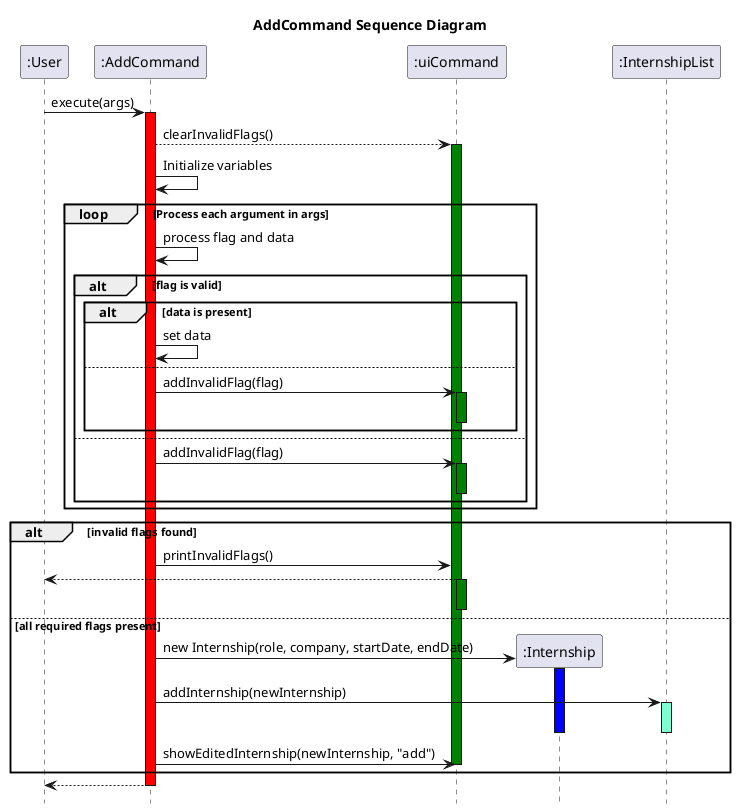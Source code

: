 @startuml
title AddCommand Sequence Diagram
hide footbox

participant ":User"
participant ":AddCommand"
participant ":uiCommand"
participant ":Internship"
participant ":InternshipList"


":User"->":AddCommand":execute(args)
activate ":AddCommand" #red
":AddCommand"-->":uiCommand":clearInvalidFlags()
activate ":uiCommand" #green
":AddCommand"->":AddCommand" : Initialize variables

loop Process each argument in args
  ":AddCommand" -> ":AddCommand" : process flag and data
  alt flag is valid
    alt data is present
      ":AddCommand" -> ":AddCommand" : set data
    else
      ":AddCommand" -> ":uiCommand" : addInvalidFlag(flag)
      activate ":uiCommand" #green
      deactivate ":uiCommand"
    end
  else
    ":AddCommand" -> ":uiCommand" : addInvalidFlag(flag)
    activate ":uiCommand" #green
    deactivate ":uiCommand"
  end
end

alt invalid flags found
  ":AddCommand"->":uiCommand": printInvalidFlags()
  ":uiCommand" --> ":User"
  activate ":uiCommand" #green
  deactivate ":uiCommand"
else all required flags present
  ":AddCommand" -> ":Internship" **: new Internship(role, company, startDate, endDate)
  activate ":Internship" #blue
  ":AddCommand"-> ":InternshipList": addInternship(newInternship)
  activate ":InternshipList" #aquamarine
  deactivate ":Internship"
  deactivate ":InternshipList"
  ":AddCommand" -> ":uiCommand": showEditedInternship(newInternship, "add")
  deactivate ":uiCommand"
end
return
@enduml